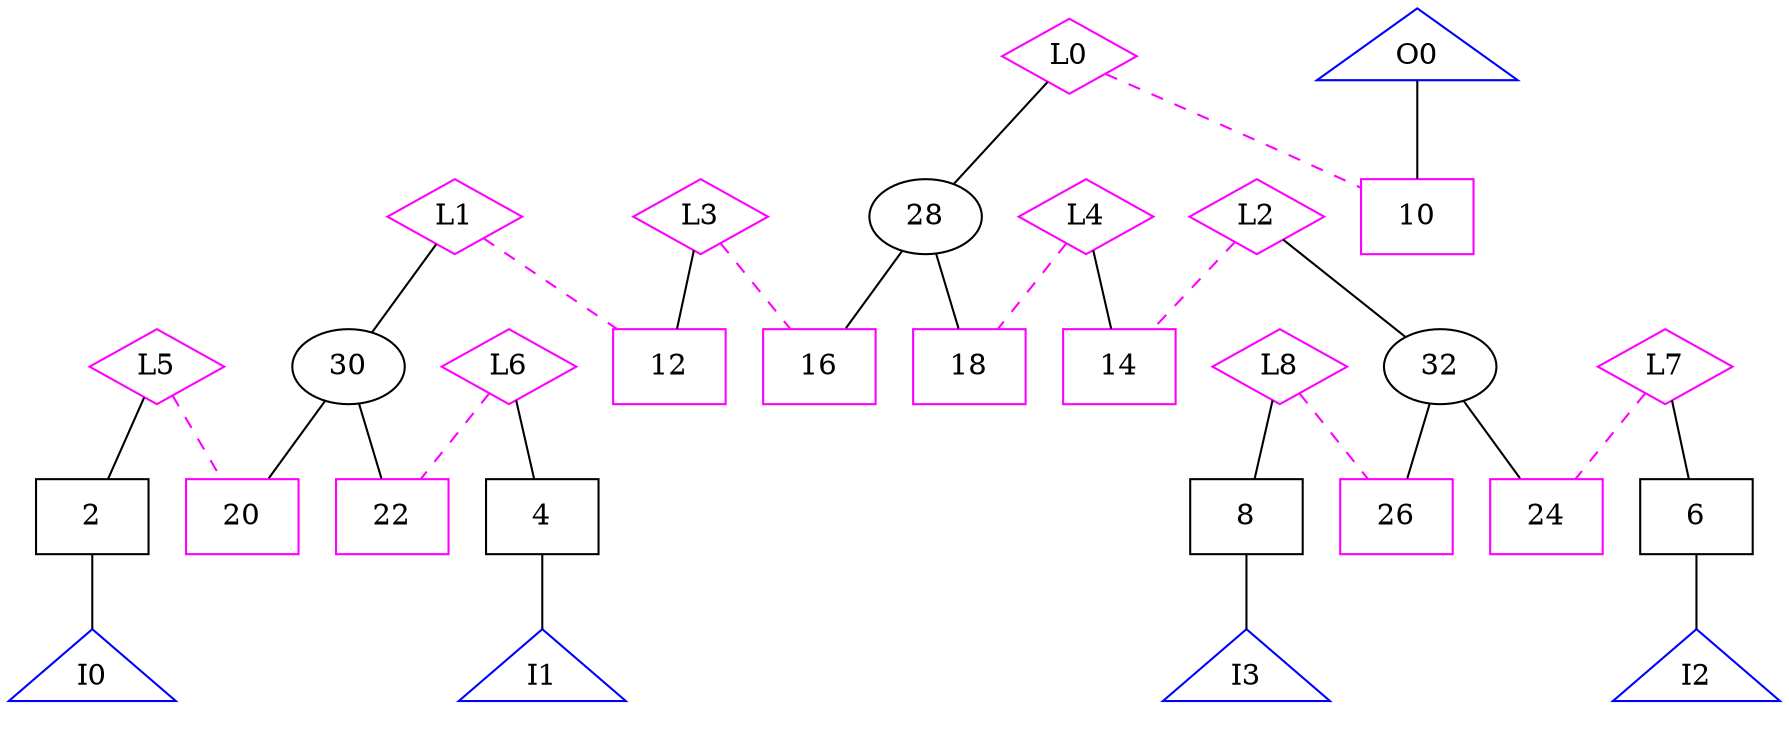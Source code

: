 digraph "ok.aig" {
"2"[shape=box];
I0[shape=triangle,color=blue];
"2"->I0[arrowhead=none];
"4"[shape=box];
I1[shape=triangle,color=blue];
"4"->I1[arrowhead=none];
"6"[shape=box];
I2[shape=triangle,color=blue];
"6"->I2[arrowhead=none];
"8"[shape=box];
I3[shape=triangle,color=blue];
"8"->I3[arrowhead=none];
"28"->"18"[arrowhead=none];
"28"->"16"[arrowhead=none];
"30"->"22"[arrowhead=none];
"30"->"20"[arrowhead=none];
"32"->"26"[arrowhead=none];
"32"->"24"[arrowhead=none];
O0[shape=triangle,color=blue];
O0 -> "10"[arrowhead=none];
"10"[shape=box,color=magenta];
L0 [shape=diamond,color=magenta];
L0 -> "28"[arrowhead=none];
L0 -> "10"[style=dashed,color=magenta,arrowhead=none];
"12"[shape=box,color=magenta];
L1 [shape=diamond,color=magenta];
L1 -> "30"[arrowhead=none];
L1 -> "12"[style=dashed,color=magenta,arrowhead=none];
"14"[shape=box,color=magenta];
L2 [shape=diamond,color=magenta];
L2 -> "32"[arrowhead=none];
L2 -> "14"[style=dashed,color=magenta,arrowhead=none];
"16"[shape=box,color=magenta];
L3 [shape=diamond,color=magenta];
L3 -> "12"[arrowhead=none];
L3 -> "16"[style=dashed,color=magenta,arrowhead=none];
"18"[shape=box,color=magenta];
L4 [shape=diamond,color=magenta];
L4 -> "14"[arrowhead=none];
L4 -> "18"[style=dashed,color=magenta,arrowhead=none];
"20"[shape=box,color=magenta];
L5 [shape=diamond,color=magenta];
L5 -> "2"[arrowhead=none];
L5 -> "20"[style=dashed,color=magenta,arrowhead=none];
"22"[shape=box,color=magenta];
L6 [shape=diamond,color=magenta];
L6 -> "4"[arrowhead=none];
L6 -> "22"[style=dashed,color=magenta,arrowhead=none];
"24"[shape=box,color=magenta];
L7 [shape=diamond,color=magenta];
L7 -> "6"[arrowhead=none];
L7 -> "24"[style=dashed,color=magenta,arrowhead=none];
"26"[shape=box,color=magenta];
L8 [shape=diamond,color=magenta];
L8 -> "8"[arrowhead=none];
L8 -> "26"[style=dashed,color=magenta,arrowhead=none];
}

